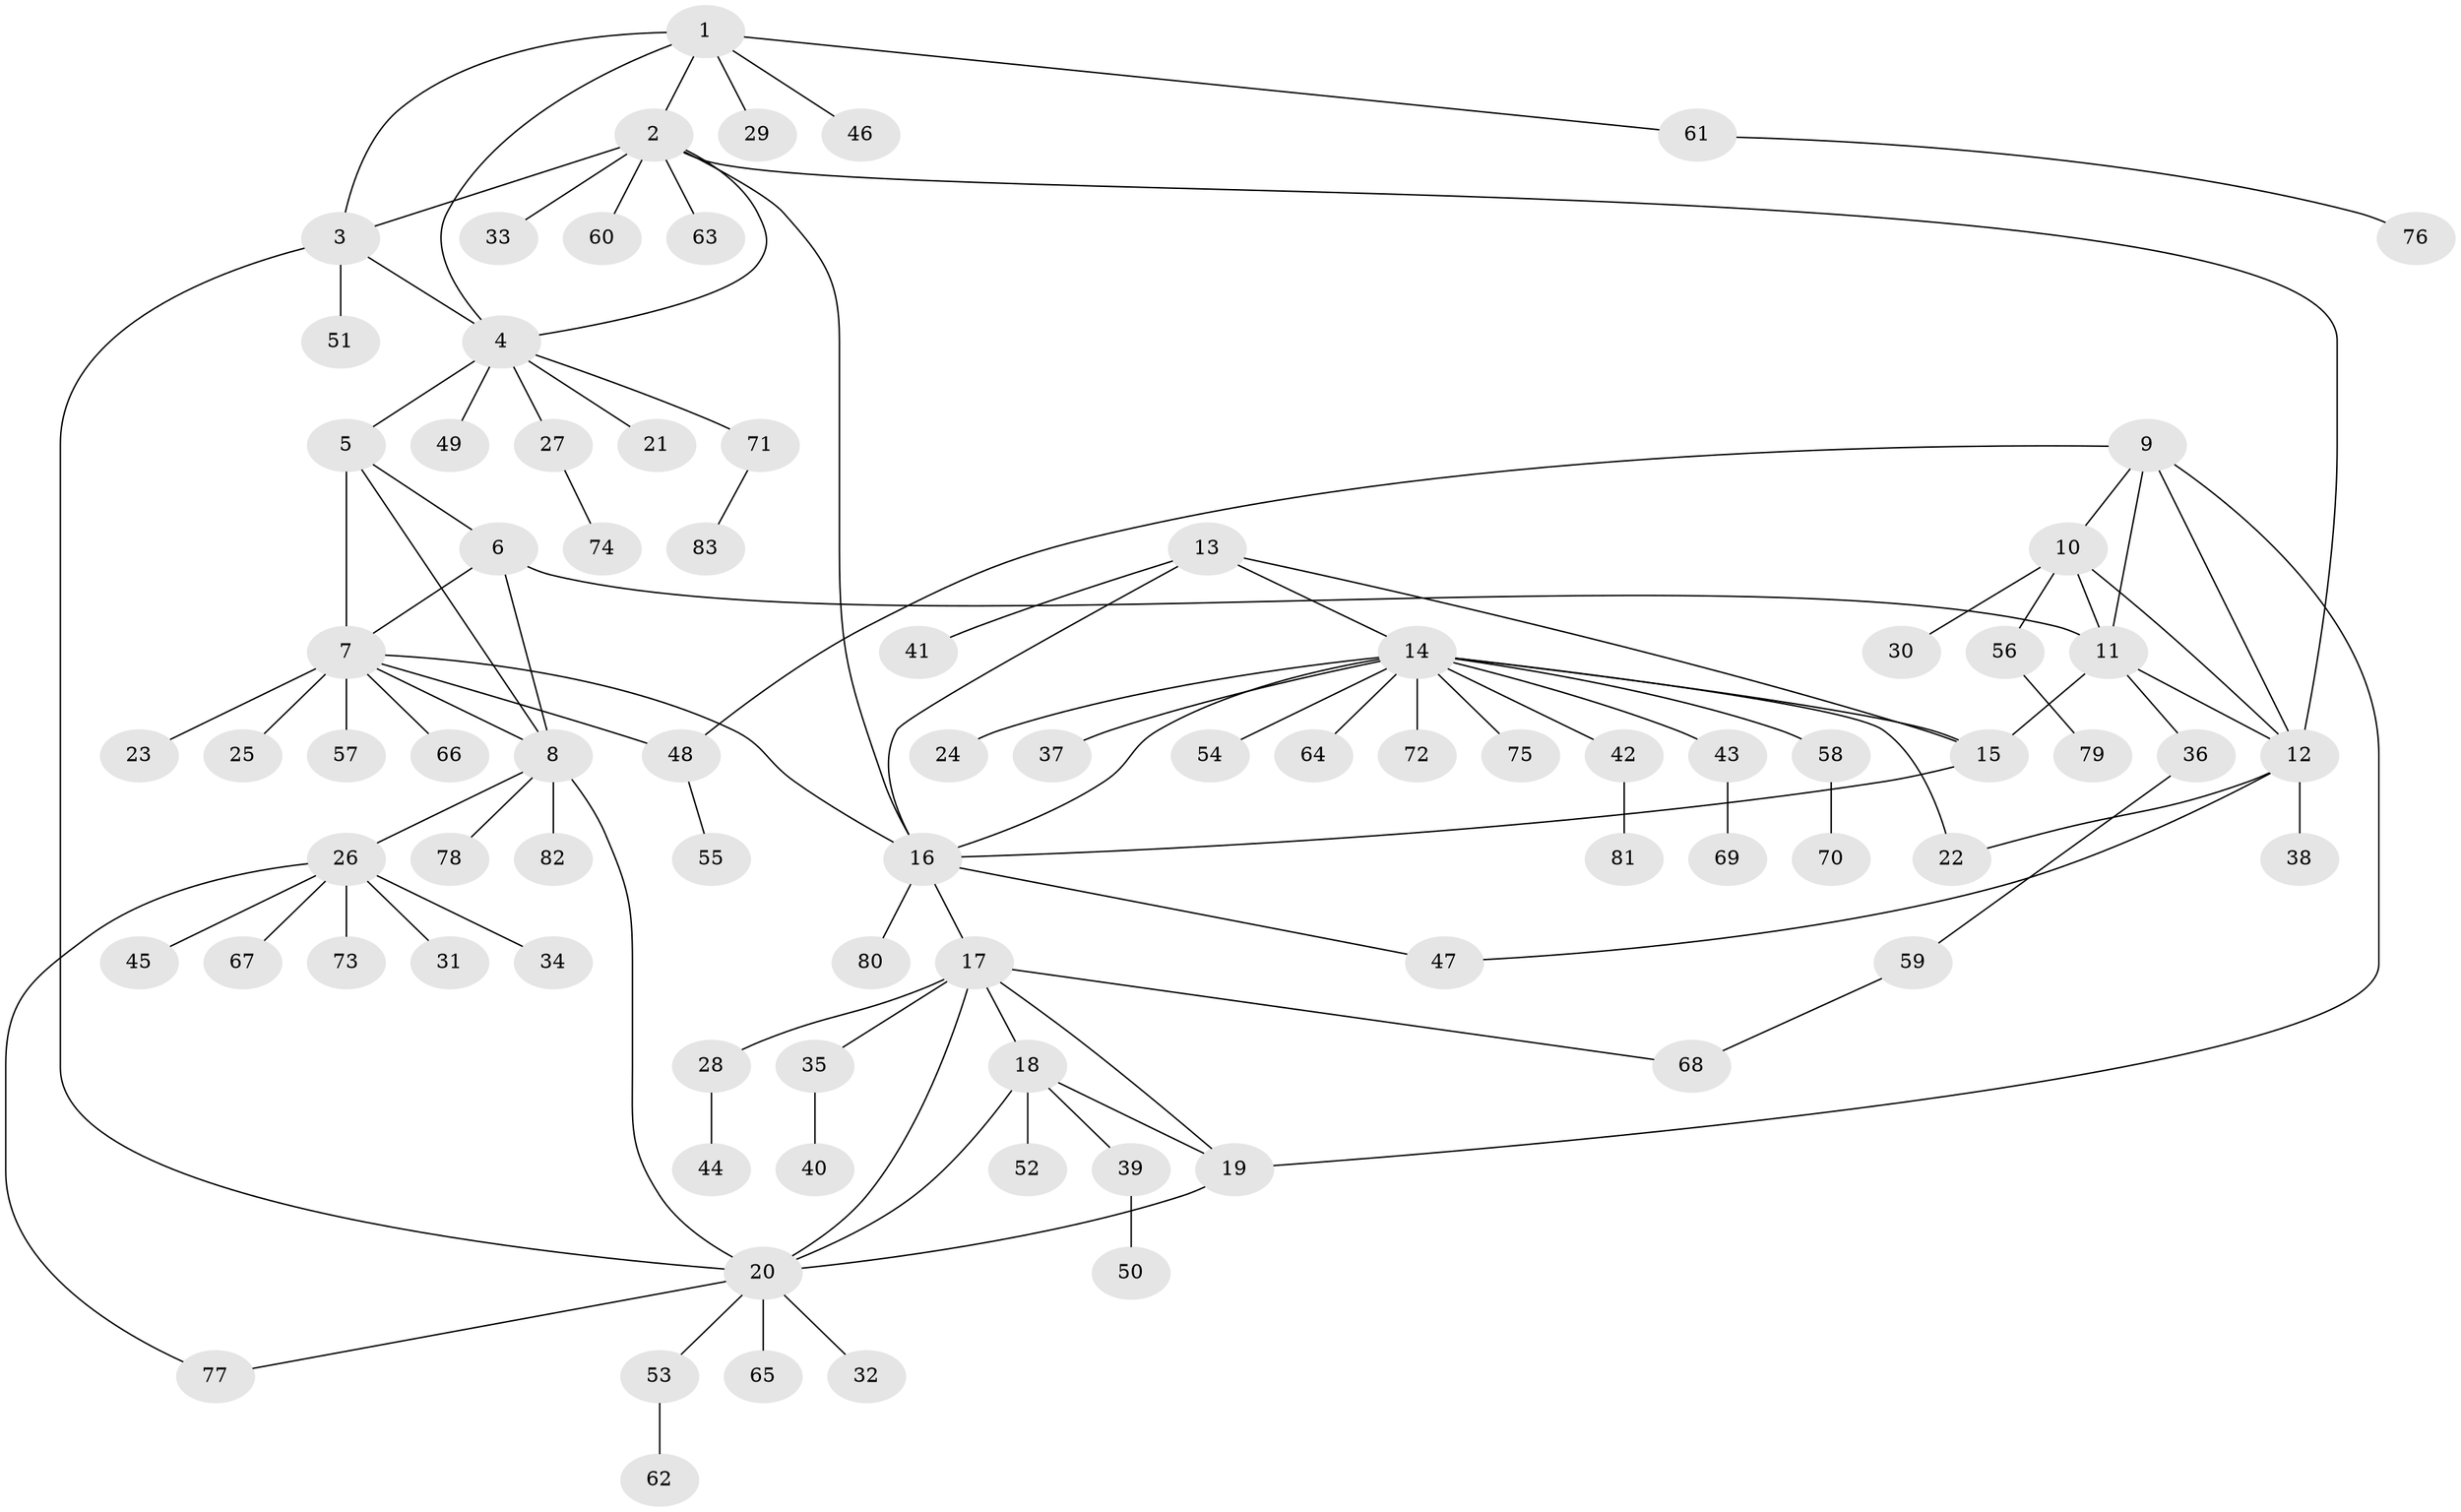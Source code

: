 // Generated by graph-tools (version 1.1) at 2025/02/03/09/25 03:02:52]
// undirected, 83 vertices, 108 edges
graph export_dot {
graph [start="1"]
  node [color=gray90,style=filled];
  1;
  2;
  3;
  4;
  5;
  6;
  7;
  8;
  9;
  10;
  11;
  12;
  13;
  14;
  15;
  16;
  17;
  18;
  19;
  20;
  21;
  22;
  23;
  24;
  25;
  26;
  27;
  28;
  29;
  30;
  31;
  32;
  33;
  34;
  35;
  36;
  37;
  38;
  39;
  40;
  41;
  42;
  43;
  44;
  45;
  46;
  47;
  48;
  49;
  50;
  51;
  52;
  53;
  54;
  55;
  56;
  57;
  58;
  59;
  60;
  61;
  62;
  63;
  64;
  65;
  66;
  67;
  68;
  69;
  70;
  71;
  72;
  73;
  74;
  75;
  76;
  77;
  78;
  79;
  80;
  81;
  82;
  83;
  1 -- 2;
  1 -- 3;
  1 -- 4;
  1 -- 29;
  1 -- 46;
  1 -- 61;
  2 -- 3;
  2 -- 4;
  2 -- 12;
  2 -- 16;
  2 -- 33;
  2 -- 60;
  2 -- 63;
  3 -- 4;
  3 -- 20;
  3 -- 51;
  4 -- 5;
  4 -- 21;
  4 -- 27;
  4 -- 49;
  4 -- 71;
  5 -- 6;
  5 -- 7;
  5 -- 8;
  6 -- 7;
  6 -- 8;
  6 -- 11;
  7 -- 8;
  7 -- 16;
  7 -- 23;
  7 -- 25;
  7 -- 48;
  7 -- 57;
  7 -- 66;
  8 -- 20;
  8 -- 26;
  8 -- 78;
  8 -- 82;
  9 -- 10;
  9 -- 11;
  9 -- 12;
  9 -- 19;
  9 -- 48;
  10 -- 11;
  10 -- 12;
  10 -- 30;
  10 -- 56;
  11 -- 12;
  11 -- 15;
  11 -- 36;
  12 -- 22;
  12 -- 38;
  12 -- 47;
  13 -- 14;
  13 -- 15;
  13 -- 16;
  13 -- 41;
  14 -- 15;
  14 -- 16;
  14 -- 22;
  14 -- 24;
  14 -- 37;
  14 -- 42;
  14 -- 43;
  14 -- 54;
  14 -- 58;
  14 -- 64;
  14 -- 72;
  14 -- 75;
  15 -- 16;
  16 -- 17;
  16 -- 47;
  16 -- 80;
  17 -- 18;
  17 -- 19;
  17 -- 20;
  17 -- 28;
  17 -- 35;
  17 -- 68;
  18 -- 19;
  18 -- 20;
  18 -- 39;
  18 -- 52;
  19 -- 20;
  20 -- 32;
  20 -- 53;
  20 -- 65;
  20 -- 77;
  26 -- 31;
  26 -- 34;
  26 -- 45;
  26 -- 67;
  26 -- 73;
  26 -- 77;
  27 -- 74;
  28 -- 44;
  35 -- 40;
  36 -- 59;
  39 -- 50;
  42 -- 81;
  43 -- 69;
  48 -- 55;
  53 -- 62;
  56 -- 79;
  58 -- 70;
  59 -- 68;
  61 -- 76;
  71 -- 83;
}
